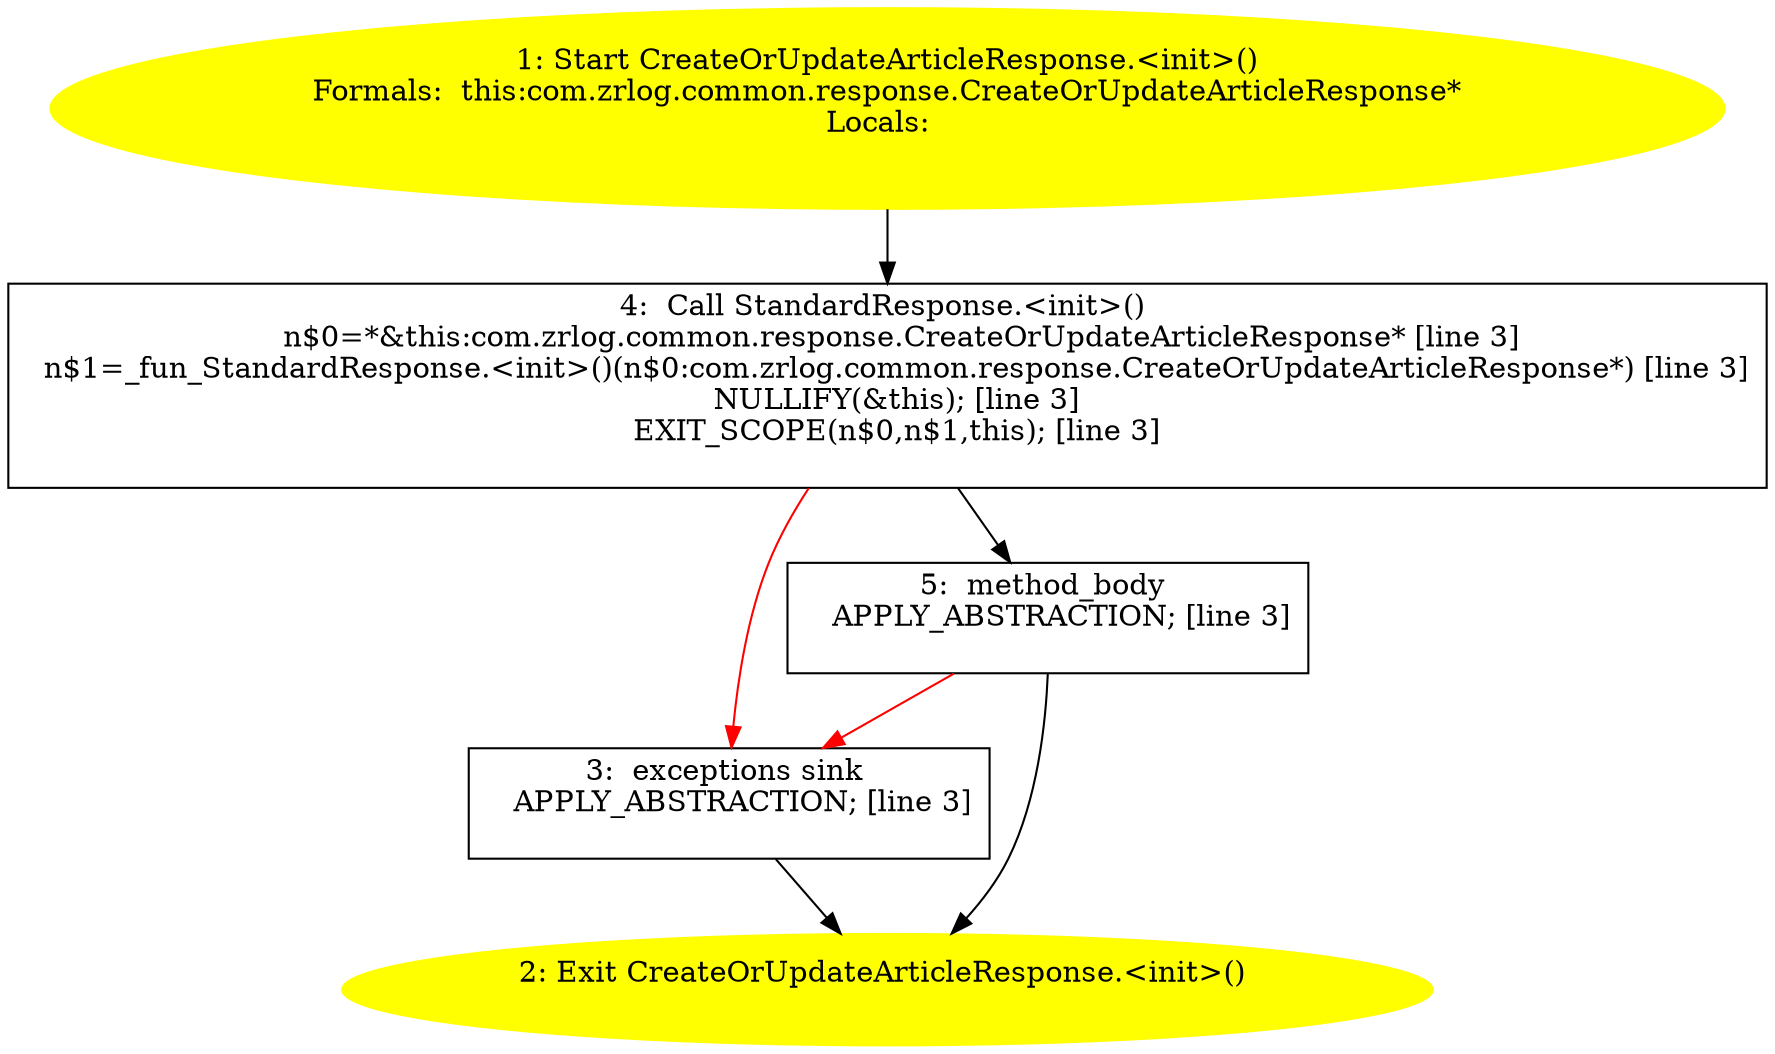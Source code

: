 /* @generated */
digraph cfg {
"com.zrlog.common.response.CreateOrUpdateArticleResponse.<init>().c18a2180e71aa828b247a3eb37a15e24_1" [label="1: Start CreateOrUpdateArticleResponse.<init>()\nFormals:  this:com.zrlog.common.response.CreateOrUpdateArticleResponse*\nLocals:  \n  " color=yellow style=filled]
	

	 "com.zrlog.common.response.CreateOrUpdateArticleResponse.<init>().c18a2180e71aa828b247a3eb37a15e24_1" -> "com.zrlog.common.response.CreateOrUpdateArticleResponse.<init>().c18a2180e71aa828b247a3eb37a15e24_4" ;
"com.zrlog.common.response.CreateOrUpdateArticleResponse.<init>().c18a2180e71aa828b247a3eb37a15e24_2" [label="2: Exit CreateOrUpdateArticleResponse.<init>() \n  " color=yellow style=filled]
	

"com.zrlog.common.response.CreateOrUpdateArticleResponse.<init>().c18a2180e71aa828b247a3eb37a15e24_3" [label="3:  exceptions sink \n   APPLY_ABSTRACTION; [line 3]\n " shape="box"]
	

	 "com.zrlog.common.response.CreateOrUpdateArticleResponse.<init>().c18a2180e71aa828b247a3eb37a15e24_3" -> "com.zrlog.common.response.CreateOrUpdateArticleResponse.<init>().c18a2180e71aa828b247a3eb37a15e24_2" ;
"com.zrlog.common.response.CreateOrUpdateArticleResponse.<init>().c18a2180e71aa828b247a3eb37a15e24_4" [label="4:  Call StandardResponse.<init>() \n   n$0=*&this:com.zrlog.common.response.CreateOrUpdateArticleResponse* [line 3]\n  n$1=_fun_StandardResponse.<init>()(n$0:com.zrlog.common.response.CreateOrUpdateArticleResponse*) [line 3]\n  NULLIFY(&this); [line 3]\n  EXIT_SCOPE(n$0,n$1,this); [line 3]\n " shape="box"]
	

	 "com.zrlog.common.response.CreateOrUpdateArticleResponse.<init>().c18a2180e71aa828b247a3eb37a15e24_4" -> "com.zrlog.common.response.CreateOrUpdateArticleResponse.<init>().c18a2180e71aa828b247a3eb37a15e24_5" ;
	 "com.zrlog.common.response.CreateOrUpdateArticleResponse.<init>().c18a2180e71aa828b247a3eb37a15e24_4" -> "com.zrlog.common.response.CreateOrUpdateArticleResponse.<init>().c18a2180e71aa828b247a3eb37a15e24_3" [color="red" ];
"com.zrlog.common.response.CreateOrUpdateArticleResponse.<init>().c18a2180e71aa828b247a3eb37a15e24_5" [label="5:  method_body \n   APPLY_ABSTRACTION; [line 3]\n " shape="box"]
	

	 "com.zrlog.common.response.CreateOrUpdateArticleResponse.<init>().c18a2180e71aa828b247a3eb37a15e24_5" -> "com.zrlog.common.response.CreateOrUpdateArticleResponse.<init>().c18a2180e71aa828b247a3eb37a15e24_2" ;
	 "com.zrlog.common.response.CreateOrUpdateArticleResponse.<init>().c18a2180e71aa828b247a3eb37a15e24_5" -> "com.zrlog.common.response.CreateOrUpdateArticleResponse.<init>().c18a2180e71aa828b247a3eb37a15e24_3" [color="red" ];
}
